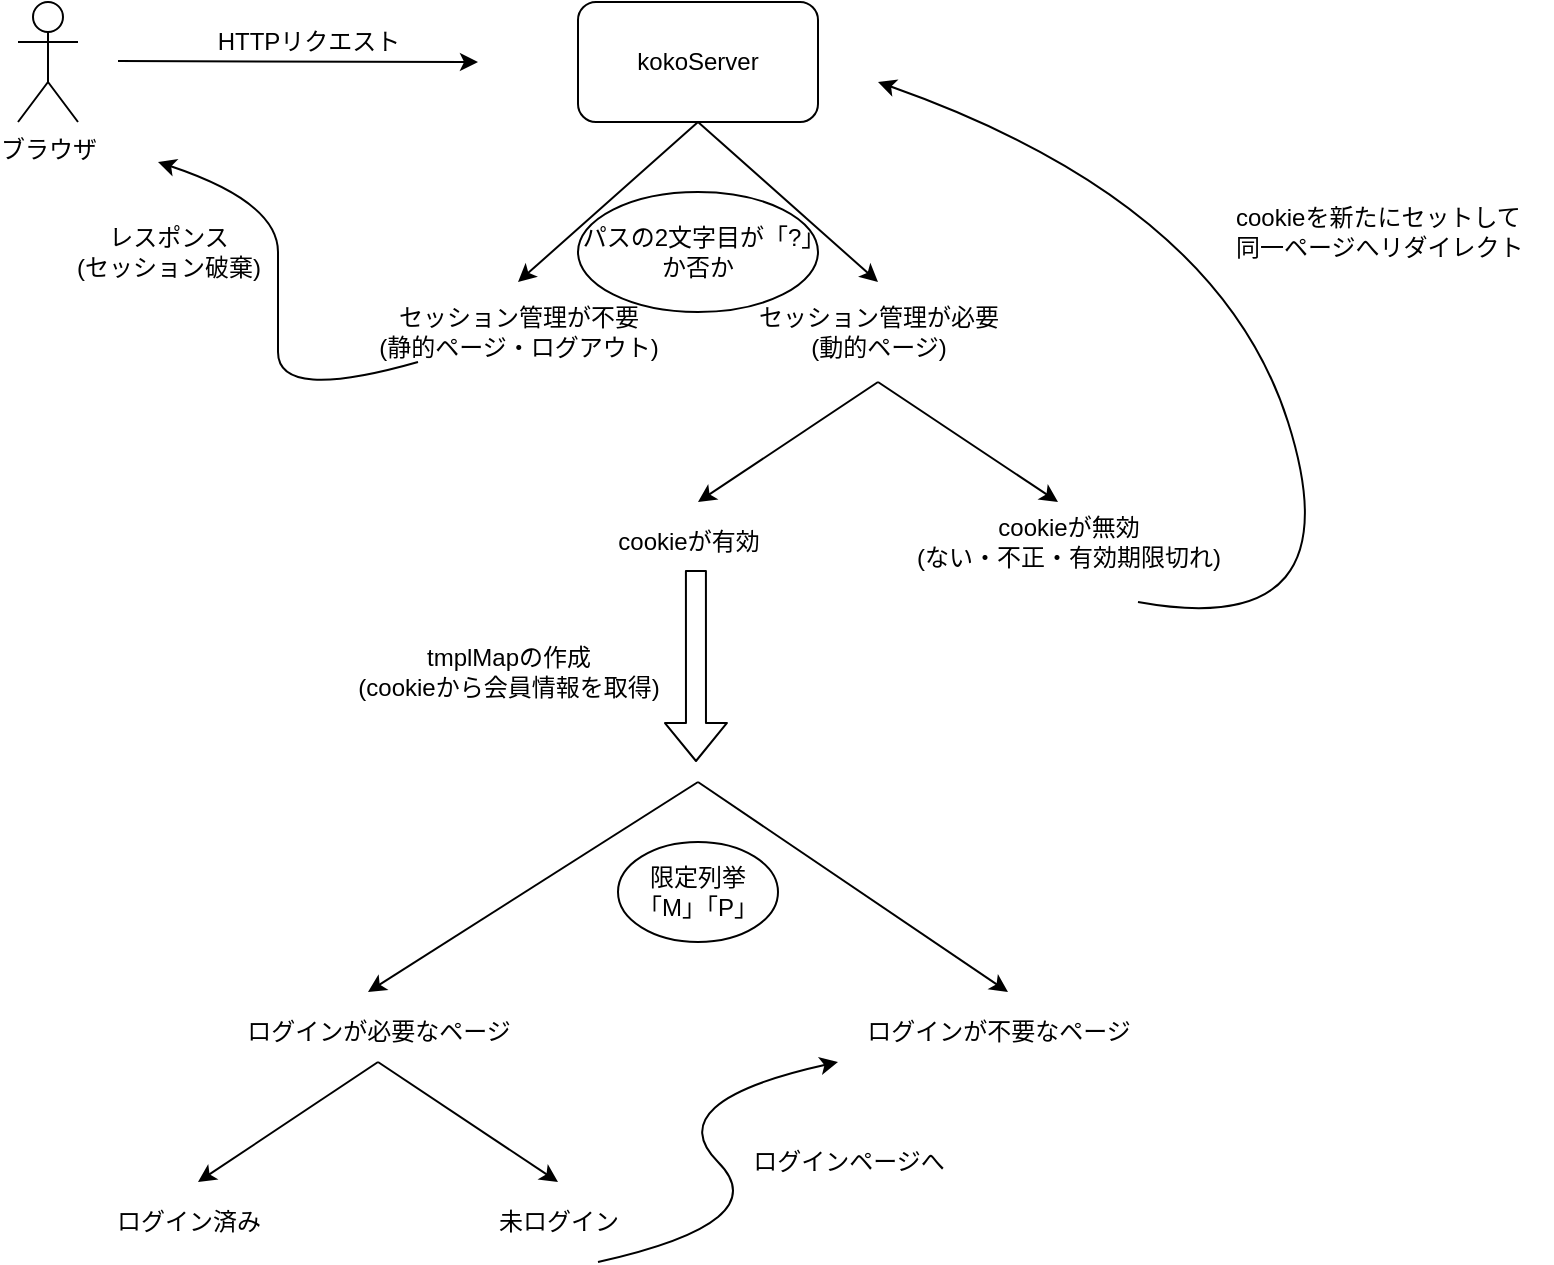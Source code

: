 <mxfile>
    <diagram id="xhHrtGVPdFXmOVMKK16e" name="Page-1">
        <mxGraphModel dx="1118" dy="603" grid="1" gridSize="10" guides="1" tooltips="1" connect="1" arrows="1" fold="1" page="1" pageScale="1" pageWidth="827" pageHeight="1169" math="0" shadow="0">
            <root>
                <mxCell id="0"/>
                <mxCell id="1" parent="0"/>
                <mxCell id="4" value="" style="edgeStyle=none;html=1;" parent="1" edge="1">
                    <mxGeometry relative="1" as="geometry">
                        <mxPoint x="110" y="179.5" as="sourcePoint"/>
                        <mxPoint x="290" y="180" as="targetPoint"/>
                    </mxGeometry>
                </mxCell>
                <mxCell id="2" value="ブラウザ" style="shape=umlActor;verticalLabelPosition=bottom;verticalAlign=top;html=1;outlineConnect=0;" parent="1" vertex="1">
                    <mxGeometry x="60" y="150" width="30" height="60" as="geometry"/>
                </mxCell>
                <mxCell id="7" value="HTTPリクエスト" style="text;html=1;align=center;verticalAlign=middle;resizable=0;points=[];autosize=1;strokeColor=none;fillColor=none;" parent="1" vertex="1">
                    <mxGeometry x="150" y="160" width="110" height="20" as="geometry"/>
                </mxCell>
                <mxCell id="8" value="kokoServer" style="rounded=1;whiteSpace=wrap;html=1;" parent="1" vertex="1">
                    <mxGeometry x="340" y="150" width="120" height="60" as="geometry"/>
                </mxCell>
                <mxCell id="9" value="" style="endArrow=classic;html=1;exitX=0.5;exitY=1;exitDx=0;exitDy=0;" parent="1" edge="1" source="8">
                    <mxGeometry width="50" height="50" relative="1" as="geometry">
                        <mxPoint x="400" y="220" as="sourcePoint"/>
                        <mxPoint x="310" y="290" as="targetPoint"/>
                    </mxGeometry>
                </mxCell>
                <mxCell id="10" value="" style="endArrow=classic;html=1;exitX=0.5;exitY=1;exitDx=0;exitDy=0;" parent="1" edge="1" source="8">
                    <mxGeometry width="50" height="50" relative="1" as="geometry">
                        <mxPoint x="400" y="220" as="sourcePoint"/>
                        <mxPoint x="490" y="290" as="targetPoint"/>
                    </mxGeometry>
                </mxCell>
                <mxCell id="11" value="cookieを新たにセットして&lt;br&gt;同一ページへリダイレクト" style="text;align=left;verticalAlign=middle;resizable=0;points=[];autosize=1;strokeColor=none;fillColor=none;html=1;" parent="1" vertex="1">
                    <mxGeometry x="667" y="250" width="160" height="30" as="geometry"/>
                </mxCell>
                <mxCell id="13" value="セッション管理が不要&lt;br&gt;(静的ページ・ログアウト)" style="text;html=1;align=center;verticalAlign=middle;resizable=0;points=[];autosize=1;strokeColor=none;fillColor=none;" parent="1" vertex="1">
                    <mxGeometry x="230" y="300" width="160" height="30" as="geometry"/>
                </mxCell>
                <mxCell id="14" value="セッション管理が必要&lt;br&gt;(動的ページ)" style="text;html=1;align=center;verticalAlign=middle;resizable=0;points=[];autosize=1;strokeColor=none;fillColor=none;" parent="1" vertex="1">
                    <mxGeometry x="420" y="300" width="140" height="30" as="geometry"/>
                </mxCell>
                <mxCell id="16" value="" style="curved=1;endArrow=classic;html=1;" parent="1" edge="1">
                    <mxGeometry width="50" height="50" relative="1" as="geometry">
                        <mxPoint x="260" y="330" as="sourcePoint"/>
                        <mxPoint x="130" y="230" as="targetPoint"/>
                        <Array as="points">
                            <mxPoint x="190" y="350"/>
                            <mxPoint x="190" y="300"/>
                            <mxPoint x="190" y="250"/>
                        </Array>
                    </mxGeometry>
                </mxCell>
                <mxCell id="17" value="レスポンス&lt;br&gt;(セッション破棄)" style="text;html=1;align=center;verticalAlign=middle;resizable=0;points=[];autosize=1;strokeColor=none;fillColor=none;" parent="1" vertex="1">
                    <mxGeometry x="80" y="260" width="110" height="30" as="geometry"/>
                </mxCell>
                <mxCell id="18" value="" style="curved=1;endArrow=classic;html=1;" parent="1" edge="1">
                    <mxGeometry width="50" height="50" relative="1" as="geometry">
                        <mxPoint x="620" y="450" as="sourcePoint"/>
                        <mxPoint x="490" y="190" as="targetPoint"/>
                        <Array as="points">
                            <mxPoint x="730" y="470"/>
                            <mxPoint x="660" y="250"/>
                        </Array>
                    </mxGeometry>
                </mxCell>
                <mxCell id="19" value="" style="endArrow=classic;html=1;" parent="1" edge="1">
                    <mxGeometry width="50" height="50" relative="1" as="geometry">
                        <mxPoint x="490" y="340" as="sourcePoint"/>
                        <mxPoint x="400" y="400" as="targetPoint"/>
                    </mxGeometry>
                </mxCell>
                <mxCell id="20" value="" style="endArrow=classic;html=1;" parent="1" edge="1">
                    <mxGeometry width="50" height="50" relative="1" as="geometry">
                        <mxPoint x="490" y="340" as="sourcePoint"/>
                        <mxPoint x="580" y="400" as="targetPoint"/>
                    </mxGeometry>
                </mxCell>
                <mxCell id="21" value="cookieが有効" style="text;html=1;align=center;verticalAlign=middle;resizable=0;points=[];autosize=1;strokeColor=none;fillColor=none;" parent="1" vertex="1">
                    <mxGeometry x="350" y="410" width="90" height="20" as="geometry"/>
                </mxCell>
                <mxCell id="22" value="cookieが無効&lt;br&gt;(ない・不正・有効期限切れ)" style="text;html=1;align=center;verticalAlign=middle;resizable=0;points=[];autosize=1;strokeColor=none;fillColor=none;" parent="1" vertex="1">
                    <mxGeometry x="500" y="405" width="170" height="30" as="geometry"/>
                </mxCell>
                <mxCell id="23" value="パスの2文字目が「?」か否か" style="ellipse;whiteSpace=wrap;html=1;" parent="1" vertex="1">
                    <mxGeometry x="340" y="245" width="120" height="60" as="geometry"/>
                </mxCell>
                <mxCell id="24" value="" style="endArrow=classic;html=1;" parent="1" edge="1">
                    <mxGeometry width="50" height="50" relative="1" as="geometry">
                        <mxPoint x="400" y="540" as="sourcePoint"/>
                        <mxPoint x="235" y="645" as="targetPoint"/>
                    </mxGeometry>
                </mxCell>
                <mxCell id="25" value="" style="endArrow=classic;html=1;" parent="1" edge="1">
                    <mxGeometry width="50" height="50" relative="1" as="geometry">
                        <mxPoint x="400" y="540" as="sourcePoint"/>
                        <mxPoint x="555" y="645" as="targetPoint"/>
                    </mxGeometry>
                </mxCell>
                <mxCell id="26" value="ログインが必要なページ" style="text;html=1;align=center;verticalAlign=middle;resizable=0;points=[];autosize=1;strokeColor=none;fillColor=none;" parent="1" vertex="1">
                    <mxGeometry x="165" y="655" width="150" height="20" as="geometry"/>
                </mxCell>
                <mxCell id="27" value="ログインが不要なページ" style="text;html=1;align=center;verticalAlign=middle;resizable=0;points=[];autosize=1;strokeColor=none;fillColor=none;" parent="1" vertex="1">
                    <mxGeometry x="475" y="655" width="150" height="20" as="geometry"/>
                </mxCell>
                <mxCell id="28" value="限定列挙&lt;br&gt;「M」「P」" style="ellipse;whiteSpace=wrap;html=1;" parent="1" vertex="1">
                    <mxGeometry x="360" y="570" width="80" height="50" as="geometry"/>
                </mxCell>
                <mxCell id="29" value="" style="shape=flexArrow;endArrow=classic;html=1;exitX=0.544;exitY=1.2;exitDx=0;exitDy=0;exitPerimeter=0;" parent="1" source="21" edge="1">
                    <mxGeometry width="50" height="50" relative="1" as="geometry">
                        <mxPoint x="370" y="600" as="sourcePoint"/>
                        <mxPoint x="399" y="530" as="targetPoint"/>
                    </mxGeometry>
                </mxCell>
                <mxCell id="30" value="tmplMapの作成&lt;br&gt;(cookieから会員情報を取得)" style="text;html=1;align=center;verticalAlign=middle;resizable=0;points=[];autosize=1;strokeColor=none;fillColor=none;" parent="1" vertex="1">
                    <mxGeometry x="220" y="470" width="170" height="30" as="geometry"/>
                </mxCell>
                <mxCell id="31" value="" style="endArrow=classic;html=1;" parent="1" edge="1">
                    <mxGeometry width="50" height="50" relative="1" as="geometry">
                        <mxPoint x="240" y="680" as="sourcePoint"/>
                        <mxPoint x="150" y="740" as="targetPoint"/>
                    </mxGeometry>
                </mxCell>
                <mxCell id="32" value="" style="endArrow=classic;html=1;" parent="1" edge="1">
                    <mxGeometry width="50" height="50" relative="1" as="geometry">
                        <mxPoint x="240" y="680" as="sourcePoint"/>
                        <mxPoint x="330" y="740" as="targetPoint"/>
                    </mxGeometry>
                </mxCell>
                <mxCell id="33" value="ログイン済み" style="text;html=1;align=center;verticalAlign=middle;resizable=0;points=[];autosize=1;strokeColor=none;fillColor=none;" parent="1" vertex="1">
                    <mxGeometry x="100" y="750" width="90" height="20" as="geometry"/>
                </mxCell>
                <mxCell id="34" value="未ログイン" style="text;html=1;align=center;verticalAlign=middle;resizable=0;points=[];autosize=1;strokeColor=none;fillColor=none;" parent="1" vertex="1">
                    <mxGeometry x="290" y="750" width="80" height="20" as="geometry"/>
                </mxCell>
                <mxCell id="35" value="" style="curved=1;endArrow=classic;html=1;" parent="1" edge="1">
                    <mxGeometry width="50" height="50" relative="1" as="geometry">
                        <mxPoint x="350" y="780" as="sourcePoint"/>
                        <mxPoint x="470" y="680" as="targetPoint"/>
                        <Array as="points">
                            <mxPoint x="440" y="760"/>
                            <mxPoint x="380" y="700"/>
                        </Array>
                    </mxGeometry>
                </mxCell>
                <mxCell id="36" value="ログインページへ" style="text;html=1;align=center;verticalAlign=middle;resizable=0;points=[];autosize=1;strokeColor=none;fillColor=none;" parent="1" vertex="1">
                    <mxGeometry x="420" y="720" width="110" height="20" as="geometry"/>
                </mxCell>
            </root>
        </mxGraphModel>
    </diagram>
</mxfile>